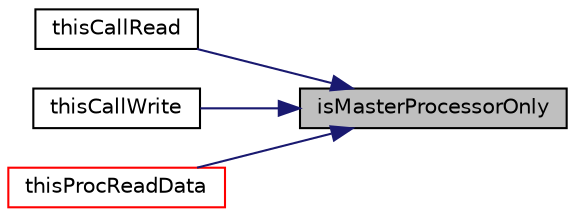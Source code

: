 digraph "isMasterProcessorOnly"
{
 // LATEX_PDF_SIZE
  edge [fontname="Helvetica",fontsize="10",labelfontname="Helvetica",labelfontsize="10"];
  node [fontname="Helvetica",fontsize="10",shape=record];
  rankdir="RL";
  Node1 [label="isMasterProcessorOnly",height=0.2,width=0.4,color="black", fillcolor="grey75", style="filled", fontcolor="black",tooltip=" "];
  Node1 -> Node2 [dir="back",color="midnightblue",fontsize="10",style="solid",fontname="Helvetica"];
  Node2 [label="thisCallRead",height=0.2,width=0.4,color="black", fillcolor="white", style="filled",URL="$classpFlow_1_1IOPattern.html#a069da91699a1220ea4ccac549091657a",tooltip=" "];
  Node1 -> Node3 [dir="back",color="midnightblue",fontsize="10",style="solid",fontname="Helvetica"];
  Node3 [label="thisCallWrite",height=0.2,width=0.4,color="black", fillcolor="white", style="filled",URL="$classpFlow_1_1IOPattern.html#a077562cde1e09f88e0cab463ee8422bc",tooltip=" "];
  Node1 -> Node4 [dir="back",color="midnightblue",fontsize="10",style="solid",fontname="Helvetica"];
  Node4 [label="thisProcReadData",height=0.2,width=0.4,color="red", fillcolor="white", style="filled",URL="$classpFlow_1_1IOPattern.html#a84ecbbbba75a3f4168093dd8e483b972",tooltip=" "];
}
